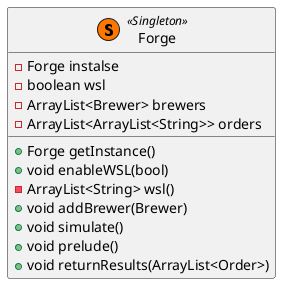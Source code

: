 @startuml ForgeClass
class Forge<< (S,#FF7700) Singleton >>{
    - Forge instalse
    - boolean wsl
    - ArrayList<Brewer> brewers
    - ArrayList<ArrayList<String>> orders
    + Forge getInstance()
    + void enableWSL(bool)
    - ArrayList<String> wsl()
    + void addBrewer(Brewer)
    + void simulate()
    + void prelude()
    + void returnResults(ArrayList<Order>)
}
@enduml